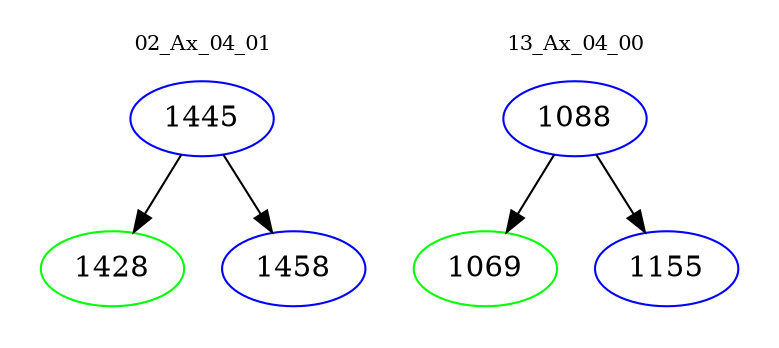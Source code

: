 digraph{
subgraph cluster_0 {
color = white
label = "02_Ax_04_01";
fontsize=10;
T0_1445 [label="1445", color="blue"]
T0_1445 -> T0_1428 [color="black"]
T0_1428 [label="1428", color="green"]
T0_1445 -> T0_1458 [color="black"]
T0_1458 [label="1458", color="blue"]
}
subgraph cluster_1 {
color = white
label = "13_Ax_04_00";
fontsize=10;
T1_1088 [label="1088", color="blue"]
T1_1088 -> T1_1069 [color="black"]
T1_1069 [label="1069", color="green"]
T1_1088 -> T1_1155 [color="black"]
T1_1155 [label="1155", color="blue"]
}
}
